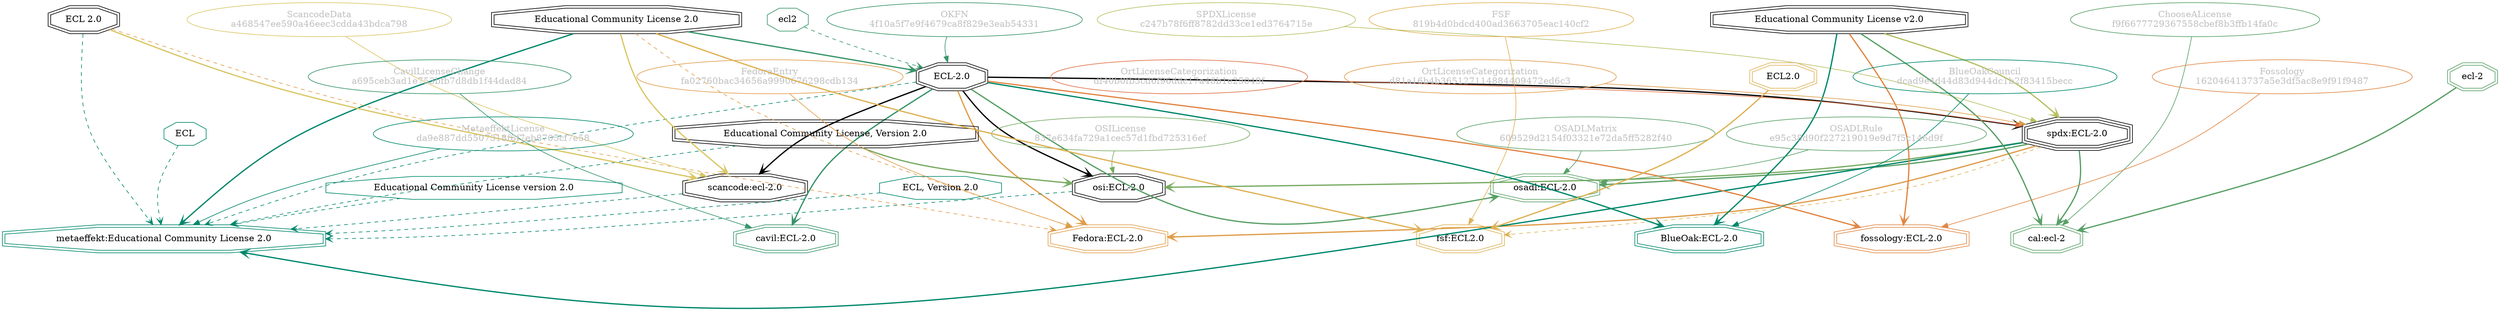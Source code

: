 strict digraph {
    node [shape=box];
    graph [splines=curved];
    1519 [label="SPDXLicense\nc247b78f6ff8782dd33ce1ed3764715e"
         ,fontcolor=gray
         ,color="#b8bf62"
         ,fillcolor="beige;1"
         ,shape=ellipse];
    1520 [label="spdx:ECL-2.0"
         ,shape=tripleoctagon];
    1521 [label="ECL-2.0"
         ,shape=doubleoctagon];
    1522 [label="Educational Community License v2.0"
         ,shape=doubleoctagon];
    4994 [label="OSILicense\n837e634fa729a1cec57d1fbd725316ef"
         ,fontcolor=gray
         ,color="#78ab63"
         ,fillcolor="beige;1"
         ,shape=ellipse];
    4995 [label="osi:ECL-2.0"
         ,shape=doubleoctagon];
    4996 [label="Educational Community License, Version 2.0"
         ,shape=doubleoctagon];
    6304 [label="FedoraEntry\nfa02760bac34656a9990676298cdb134"
         ,fontcolor=gray
         ,color="#e09d4b"
         ,fillcolor="beige;1"
         ,shape=ellipse];
    6305 [label="Fedora:ECL-2.0"
         ,color="#e09d4b"
         ,shape=doubleoctagon];
    6306 [label="Educational Community License 2.0"
         ,shape=doubleoctagon];
    6307 [label="ECL 2.0"
         ,shape=doubleoctagon];
    8670 [label="BlueOakCouncil\ndcad9e4d44d83d944dc1b2f83415becc"
         ,fontcolor=gray
         ,color="#00876c"
         ,fillcolor="beige;1"
         ,shape=ellipse];
    8671 [label="BlueOak:ECL-2.0"
         ,color="#00876c"
         ,shape=doubleoctagon];
    9531 [label="OSADLRule\ne95c38d90f227219019e9d7f5c146d9f"
         ,fontcolor=gray
         ,color="#58a066"
         ,fillcolor="beige;1"
         ,shape=ellipse];
    9532 [label="osadl:ECL-2.0"
         ,color="#58a066"
         ,shape=doubleoctagon];
    9844 [label="OSADLMatrix\n609529d2154f03321e72da5ff5282f40"
         ,fontcolor=gray
         ,color="#58a066"
         ,fillcolor="beige;1"
         ,shape=ellipse];
    10146 [label="FSF\n819b4d0bdcd400ad3663705eac140cf2"
          ,fontcolor=gray
          ,color="#deb256"
          ,fillcolor="beige;1"
          ,shape=ellipse];
    10147 [label="fsf:ECL2.0"
          ,color="#deb256"
          ,shape=doubleoctagon];
    10148 [label="ECL2.0"
          ,color="#deb256"
          ,shape=doubleoctagon];
    10917 [label="ChooseALicense\nf9f6677729367558cbef8b3ffb14fa0c"
          ,fontcolor=gray
          ,color="#58a066"
          ,fillcolor="beige;1"
          ,shape=ellipse];
    10918 [label="cal:ecl-2"
          ,color="#58a066"
          ,shape=doubleoctagon];
    10919 [label="ecl-2"
          ,color="#58a066"
          ,shape=doubleoctagon];
    14869 [label="ScancodeData\na468547ee590a46eec3cdda43bdca798"
          ,fontcolor=gray
          ,color="#dac767"
          ,fillcolor="beige;1"
          ,shape=ellipse];
    14870 [label="scancode:ecl-2.0"
          ,shape=doubleoctagon];
    26093 [label="Fossology\n162046413737a5e3df5ac8e9f91f9487"
          ,fontcolor=gray
          ,color="#e18745"
          ,fillcolor="beige;1"
          ,shape=ellipse];
    26094 [label="fossology:ECL-2.0"
          ,color="#e18745"
          ,shape=doubleoctagon];
    28285 [label="OKFN\n4f10a5f7e9f4679ca8f829e3eab54331"
          ,fontcolor=gray
          ,color="#379469"
          ,fillcolor="beige;1"
          ,shape=ellipse];
    28286 [label=ecl2
          ,color="#379469"
          ,shape=octagon];
    28663 [label="OrtLicenseCategorization\ndf40b0fb3cd6f96ddc17a46b1e25049f"
          ,fontcolor=gray
          ,color="#e06f45"
          ,fillcolor="beige;1"
          ,shape=ellipse];
    35440 [label="OrtLicenseCategorization\nd81a16b4b365127114884409472ed6c3"
          ,fontcolor=gray
          ,color="#e09d4b"
          ,fillcolor="beige;1"
          ,shape=ellipse];
    36754 [label="CavilLicenseChange\na695ceb3ad1e753bfb7d8db1f44dad84"
          ,fontcolor=gray
          ,color="#379469"
          ,fillcolor="beige;1"
          ,shape=ellipse];
    36755 [label="cavil:ECL-2.0"
          ,color="#379469"
          ,shape=doubleoctagon];
    41731 [label="MetaeffektLicense\nda9e887dd5507318f6f7eb8705cf7e58"
          ,fontcolor=gray
          ,color="#00876c"
          ,fillcolor="beige;1"
          ,shape=ellipse];
    41732 [label="metaeffekt:Educational Community License 2.0"
          ,color="#00876c"
          ,shape=doubleoctagon];
    41733 [label=ECL
          ,color="#00876c"
          ,shape=octagon];
    41734 [label="ECL, Version 2.0"
          ,color="#00876c"
          ,shape=octagon];
    41735 [label="Educational Community License version 2.0"
          ,color="#00876c"
          ,shape=octagon];
    1519 -> 1520 [weight=0.5
                 ,color="#b8bf62"];
    1520 -> 4995 [style=bold
                 ,arrowhead=vee
                 ,weight=0.7
                 ,color="#78ab63"];
    1520 -> 6305 [style=bold
                 ,arrowhead=vee
                 ,weight=0.7
                 ,color="#e09d4b"];
    1520 -> 9532 [style=bold
                 ,arrowhead=vee
                 ,weight=0.7
                 ,color="#58a066"];
    1520 -> 10147 [style=dashed
                  ,arrowhead=vee
                  ,weight=0.5
                  ,color="#deb256"];
    1520 -> 10918 [style=bold
                  ,arrowhead=vee
                  ,weight=0.7
                  ,color="#58a066"];
    1520 -> 41732 [style=bold
                  ,arrowhead=vee
                  ,weight=0.7
                  ,color="#00876c"];
    1521 -> 1520 [style=bold
                 ,arrowhead=vee
                 ,weight=0.7];
    1521 -> 4995 [style=bold
                 ,arrowhead=vee
                 ,weight=0.7];
    1521 -> 6305 [style=bold
                 ,arrowhead=vee
                 ,weight=0.7
                 ,color="#e09d4b"];
    1521 -> 8671 [style=bold
                 ,arrowhead=vee
                 ,weight=0.7
                 ,color="#00876c"];
    1521 -> 9532 [style=bold
                 ,arrowhead=vee
                 ,weight=0.7
                 ,color="#58a066"];
    1521 -> 14870 [style=bold
                  ,arrowhead=vee
                  ,weight=0.7];
    1521 -> 26094 [style=bold
                  ,arrowhead=vee
                  ,weight=0.7
                  ,color="#e18745"];
    1521 -> 36755 [style=bold
                  ,arrowhead=vee
                  ,weight=0.7
                  ,color="#379469"];
    1521 -> 36755 [style=bold
                  ,arrowhead=vee
                  ,weight=0.7
                  ,color="#379469"];
    1521 -> 41732 [style=dashed
                  ,arrowhead=vee
                  ,weight=0.5
                  ,color="#00876c"];
    1522 -> 1520 [style=bold
                 ,arrowhead=vee
                 ,weight=0.7
                 ,color="#b8bf62"];
    1522 -> 8671 [style=bold
                 ,arrowhead=vee
                 ,weight=0.7
                 ,color="#00876c"];
    1522 -> 10918 [style=bold
                  ,arrowhead=vee
                  ,weight=0.7
                  ,color="#58a066"];
    1522 -> 26094 [style=bold
                  ,arrowhead=vee
                  ,weight=0.7
                  ,color="#e18745"];
    4994 -> 4995 [weight=0.5
                 ,color="#78ab63"];
    4995 -> 41732 [style=dashed
                  ,arrowhead=vee
                  ,weight=0.5
                  ,color="#00876c"];
    4996 -> 4995 [style=bold
                 ,arrowhead=vee
                 ,weight=0.7
                 ,color="#78ab63"];
    4996 -> 41732 [style=dashed
                  ,arrowhead=vee
                  ,weight=0.5
                  ,color="#00876c"];
    6304 -> 6305 [weight=0.5
                 ,color="#e09d4b"];
    6306 -> 1521 [style=bold
                 ,arrowhead=vee
                 ,weight=0.7
                 ,color="#379469"];
    6306 -> 6305 [style=dashed
                 ,arrowhead=vee
                 ,weight=0.5
                 ,color="#e09d4b"];
    6306 -> 10147 [style=bold
                  ,arrowhead=vee
                  ,weight=0.7
                  ,color="#deb256"];
    6306 -> 14870 [style=bold
                  ,arrowhead=vee
                  ,weight=0.7
                  ,color="#dac767"];
    6306 -> 41732 [style=bold
                  ,arrowhead=vee
                  ,weight=0.7
                  ,color="#00876c"];
    6306 -> 41732 [style=bold
                  ,arrowhead=vee
                  ,weight=0.7
                  ,color="#00876c"];
    6307 -> 6305 [style=dashed
                 ,arrowhead=vee
                 ,weight=0.5
                 ,color="#e09d4b"];
    6307 -> 14870 [style=bold
                  ,arrowhead=vee
                  ,weight=0.7
                  ,color="#dac767"];
    6307 -> 41732 [style=dashed
                  ,arrowhead=vee
                  ,weight=0.5
                  ,color="#00876c"];
    8670 -> 8671 [weight=0.5
                 ,color="#00876c"];
    9531 -> 9532 [weight=0.5
                 ,color="#58a066"];
    9844 -> 9532 [weight=0.5
                 ,color="#58a066"];
    10146 -> 10147 [weight=0.5
                   ,color="#deb256"];
    10148 -> 10147 [style=bold
                   ,arrowhead=vee
                   ,weight=0.7
                   ,color="#deb256"];
    10917 -> 10918 [weight=0.5
                   ,color="#58a066"];
    10919 -> 10918 [style=bold
                   ,arrowhead=vee
                   ,weight=0.7
                   ,color="#58a066"];
    14869 -> 14870 [weight=0.5
                   ,color="#dac767"];
    14870 -> 41732 [style=dashed
                   ,arrowhead=vee
                   ,weight=0.5
                   ,color="#00876c"];
    26093 -> 26094 [weight=0.5
                   ,color="#e18745"];
    28285 -> 1521 [weight=0.5
                  ,color="#379469"];
    28286 -> 1521 [style=dashed
                  ,arrowhead=vee
                  ,weight=0.5
                  ,color="#379469"];
    28663 -> 1520 [weight=0.5
                  ,color="#e06f45"];
    35440 -> 1520 [weight=0.5
                  ,color="#e09d4b"];
    36754 -> 36755 [weight=0.5
                   ,color="#379469"];
    41731 -> 41732 [weight=0.5
                   ,color="#00876c"];
    41733 -> 41732 [style=dashed
                   ,arrowhead=vee
                   ,weight=0.5
                   ,color="#00876c"];
    41734 -> 41732 [style=dashed
                   ,arrowhead=vee
                   ,weight=0.5
                   ,color="#00876c"];
    41735 -> 41732 [style=dashed
                   ,arrowhead=vee
                   ,weight=0.5
                   ,color="#00876c"];
}
